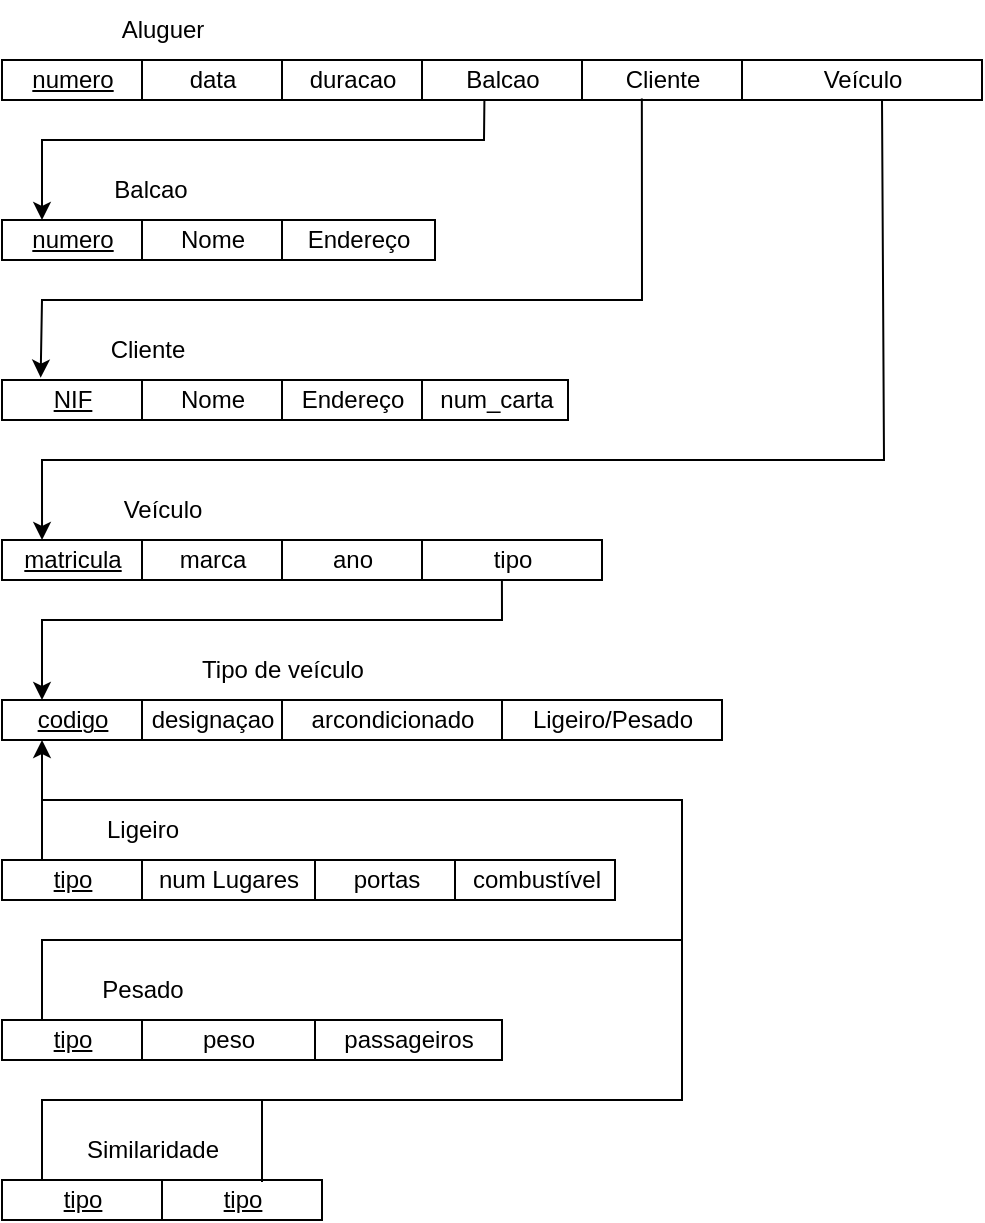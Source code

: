 <mxfile version="21.0.6" type="device"><diagram name="Page-1" id="fc2ac565-0d4e-3f0d-88b0-a54af1634ed7"><mxGraphModel dx="1613" dy="654" grid="1" gridSize="10" guides="1" tooltips="1" connect="0" arrows="1" fold="1" page="1" pageScale="1.5" pageWidth="1169" pageHeight="827" background="none" math="0" shadow="0"><root><mxCell id="0" style=";html=1;"/><mxCell id="1" style=";html=1;" parent="0"/><mxCell id="4" value="&lt;u&gt;NIF&lt;/u&gt;" style="strokeWidth=1;fontStyle=0;html=1;" parent="1" vertex="1"><mxGeometry x="360" y="280" width="70" height="20" as="geometry"/></mxCell><mxCell id="67c90442a009f359-278" value="Nome" style="strokeWidth=1;fontStyle=0;html=1;" parent="1" vertex="1"><mxGeometry x="430" y="280" width="70" height="20" as="geometry"/></mxCell><mxCell id="67c90442a009f359-279" value="Endereço" style="strokeWidth=1;fontStyle=0;html=1;" parent="1" vertex="1"><mxGeometry x="500" y="280" width="70" height="20" as="geometry"/></mxCell><mxCell id="67c90442a009f359-280" value="num_carta" style="strokeWidth=1;fontStyle=0;html=1;" parent="1" vertex="1"><mxGeometry x="570" y="280" width="73" height="20" as="geometry"/></mxCell><mxCell id="e_Lhxt_tIBkK9mQvnait-105" value="&lt;u&gt;numero&lt;/u&gt;" style="strokeWidth=1;fontStyle=0;html=1;" parent="1" vertex="1"><mxGeometry x="360" y="120" width="70" height="20" as="geometry"/></mxCell><mxCell id="e_Lhxt_tIBkK9mQvnait-106" value="data" style="strokeWidth=1;fontStyle=0;html=1;" parent="1" vertex="1"><mxGeometry x="430" y="120" width="70" height="20" as="geometry"/></mxCell><mxCell id="e_Lhxt_tIBkK9mQvnait-107" value="duracao" style="strokeWidth=1;fontStyle=0;html=1;" parent="1" vertex="1"><mxGeometry x="500" y="120" width="70" height="20" as="geometry"/></mxCell><mxCell id="e_Lhxt_tIBkK9mQvnait-108" value="Balcao" style="strokeWidth=1;fontStyle=0;html=1;" parent="1" vertex="1"><mxGeometry x="570" y="120" width="80" height="20" as="geometry"/></mxCell><mxCell id="e_Lhxt_tIBkK9mQvnait-113" value="Cliente" style="strokeWidth=1;fontStyle=0;html=1;" parent="1" vertex="1"><mxGeometry x="650" y="120" width="80" height="20" as="geometry"/></mxCell><mxCell id="e_Lhxt_tIBkK9mQvnait-115" value="Veículo" style="strokeWidth=1;fontStyle=0;html=1;" parent="1" vertex="1"><mxGeometry x="730" y="120" width="120" height="20" as="geometry"/></mxCell><mxCell id="e_Lhxt_tIBkK9mQvnait-128" value="&lt;u&gt;matricula&lt;/u&gt;" style="strokeWidth=1;fontStyle=0;html=1;" parent="1" vertex="1"><mxGeometry x="360" y="360" width="70" height="20" as="geometry"/></mxCell><mxCell id="e_Lhxt_tIBkK9mQvnait-129" value="marca" style="strokeWidth=1;fontStyle=0;html=1;" parent="1" vertex="1"><mxGeometry x="430" y="360" width="70" height="20" as="geometry"/></mxCell><mxCell id="e_Lhxt_tIBkK9mQvnait-130" value="ano" style="strokeWidth=1;fontStyle=0;html=1;" parent="1" vertex="1"><mxGeometry x="500" y="360" width="70" height="20" as="geometry"/></mxCell><mxCell id="e_Lhxt_tIBkK9mQvnait-131" value="tipo" style="strokeWidth=1;fontStyle=0;html=1;" parent="1" vertex="1"><mxGeometry x="570" y="360" width="90" height="20" as="geometry"/></mxCell><mxCell id="e_Lhxt_tIBkK9mQvnait-137" value="&lt;u&gt;codigo&lt;/u&gt;" style="strokeWidth=1;fontStyle=0;html=1;" parent="1" vertex="1"><mxGeometry x="360" y="440" width="70" height="20" as="geometry"/></mxCell><mxCell id="e_Lhxt_tIBkK9mQvnait-138" value="designaçao" style="strokeWidth=1;fontStyle=0;html=1;" parent="1" vertex="1"><mxGeometry x="430" y="440" width="70" height="20" as="geometry"/></mxCell><mxCell id="e_Lhxt_tIBkK9mQvnait-139" value="arcondicionado" style="strokeWidth=1;fontStyle=0;html=1;" parent="1" vertex="1"><mxGeometry x="500" y="440" width="110" height="20" as="geometry"/></mxCell><mxCell id="e_Lhxt_tIBkK9mQvnait-147" value="num Lugares" style="strokeWidth=1;fontStyle=0;html=1;" parent="1" vertex="1"><mxGeometry x="430" y="520" width="86.5" height="20" as="geometry"/></mxCell><mxCell id="e_Lhxt_tIBkK9mQvnait-149" value="portas" style="strokeWidth=1;fontStyle=0;html=1;" parent="1" vertex="1"><mxGeometry x="516.5" y="520" width="70" height="20" as="geometry"/></mxCell><mxCell id="e_Lhxt_tIBkK9mQvnait-150" value="combustível" style="strokeWidth=1;fontStyle=0;html=1;" parent="1" vertex="1"><mxGeometry x="586.5" y="520" width="80" height="20" as="geometry"/></mxCell><mxCell id="e_Lhxt_tIBkK9mQvnait-156" value="peso" style="strokeWidth=1;fontStyle=0;html=1;" parent="1" vertex="1"><mxGeometry x="430" y="600" width="86.5" height="20" as="geometry"/></mxCell><mxCell id="e_Lhxt_tIBkK9mQvnait-157" value="passageiros" style="strokeWidth=1;fontStyle=0;html=1;" parent="1" vertex="1"><mxGeometry x="516.5" y="600" width="93.5" height="20" as="geometry"/></mxCell><mxCell id="e_Lhxt_tIBkK9mQvnait-163" value="&lt;u&gt;numero&lt;/u&gt;" style="strokeWidth=1;fontStyle=0;html=1;" parent="1" vertex="1"><mxGeometry x="360" y="200" width="70" height="20" as="geometry"/></mxCell><mxCell id="e_Lhxt_tIBkK9mQvnait-164" value="Nome" style="strokeWidth=1;fontStyle=0;html=1;" parent="1" vertex="1"><mxGeometry x="430" y="200" width="70" height="20" as="geometry"/></mxCell><mxCell id="e_Lhxt_tIBkK9mQvnait-165" value="Endereço" style="strokeWidth=1;fontStyle=0;html=1;" parent="1" vertex="1"><mxGeometry x="500" y="200" width="76.5" height="20" as="geometry"/></mxCell><mxCell id="e_Lhxt_tIBkK9mQvnait-171" value="" style="endArrow=classic;html=1;rounded=0;exitX=0.39;exitY=1.01;exitDx=0;exitDy=0;exitPerimeter=0;" parent="1" edge="1" source="e_Lhxt_tIBkK9mQvnait-108"><mxGeometry width="50" height="50" relative="1" as="geometry"><mxPoint x="680" y="140" as="sourcePoint"/><mxPoint x="380" y="200" as="targetPoint"/><Array as="points"><mxPoint x="601" y="160"/><mxPoint x="520" y="160"/><mxPoint x="380" y="160"/></Array></mxGeometry></mxCell><mxCell id="e_Lhxt_tIBkK9mQvnait-172" value="" style="endArrow=classic;html=1;rounded=0;entryX=0.276;entryY=-0.059;entryDx=0;entryDy=0;entryPerimeter=0;exitX=0.374;exitY=0.961;exitDx=0;exitDy=0;exitPerimeter=0;" parent="1" edge="1" target="4" source="e_Lhxt_tIBkK9mQvnait-113"><mxGeometry width="50" height="50" relative="1" as="geometry"><mxPoint x="760" y="140" as="sourcePoint"/><mxPoint x="639.923" y="241.18" as="targetPoint"/><Array as="points"><mxPoint x="680" y="240"/><mxPoint x="380" y="240"/></Array></mxGeometry></mxCell><mxCell id="e_Lhxt_tIBkK9mQvnait-173" value="" style="endArrow=classic;html=1;rounded=0;entryX=0.286;entryY=0;entryDx=0;entryDy=0;entryPerimeter=0;exitX=0.493;exitY=1.036;exitDx=0;exitDy=0;exitPerimeter=0;" parent="1" edge="1" target="e_Lhxt_tIBkK9mQvnait-128"><mxGeometry width="50" height="50" relative="1" as="geometry"><mxPoint x="800.0" y="140.0" as="sourcePoint"/><mxPoint x="940.74" y="238.14" as="targetPoint"/><Array as="points"><mxPoint x="801" y="320"/><mxPoint x="380" y="320"/></Array></mxGeometry></mxCell><mxCell id="e_Lhxt_tIBkK9mQvnait-174" value="" style="endArrow=classic;html=1;rounded=0;exitX=0.444;exitY=1;exitDx=0;exitDy=0;exitPerimeter=0;" parent="1" source="e_Lhxt_tIBkK9mQvnait-131" edge="1"><mxGeometry width="50" height="50" relative="1" as="geometry"><mxPoint x="1210.77" y="282.1" as="sourcePoint"/><mxPoint x="380" y="440" as="targetPoint"/><Array as="points"><mxPoint x="610" y="400"/><mxPoint x="380" y="400"/></Array></mxGeometry></mxCell><mxCell id="e_Lhxt_tIBkK9mQvnait-189" value="&lt;u&gt;tipo&lt;/u&gt;" style="strokeWidth=1;fontStyle=0;html=1;" parent="1" vertex="1"><mxGeometry x="360" y="680" width="80" height="20" as="geometry"/></mxCell><mxCell id="e_Lhxt_tIBkK9mQvnait-190" value="&lt;u&gt;tipo&lt;/u&gt;" style="strokeWidth=1;fontStyle=0;html=1;" parent="1" vertex="1"><mxGeometry x="440" y="680" width="80" height="20" as="geometry"/></mxCell><mxCell id="e_Lhxt_tIBkK9mQvnait-195" value="Ligeiro/Pesado" style="strokeWidth=1;fontStyle=0;html=1;" parent="1" vertex="1"><mxGeometry x="610" y="440" width="110" height="20" as="geometry"/></mxCell><mxCell id="e_Lhxt_tIBkK9mQvnait-196" value="&lt;u&gt;tipo&lt;/u&gt;" style="strokeWidth=1;fontStyle=0;html=1;" parent="1" vertex="1"><mxGeometry x="360" y="600" width="70" height="20" as="geometry"/></mxCell><mxCell id="e_Lhxt_tIBkK9mQvnait-197" value="&lt;u&gt;tipo&lt;/u&gt;" style="strokeWidth=1;fontStyle=0;html=1;" parent="1" vertex="1"><mxGeometry x="360" y="520" width="70" height="20" as="geometry"/></mxCell><mxCell id="e_Lhxt_tIBkK9mQvnait-198" value="Cliente" style="text;html=1;strokeColor=none;fillColor=none;align=center;verticalAlign=middle;whiteSpace=wrap;rounded=0;" parent="1" vertex="1"><mxGeometry x="403" y="250" width="60" height="30" as="geometry"/></mxCell><mxCell id="e_Lhxt_tIBkK9mQvnait-199" value="Balcao" style="text;html=1;align=center;verticalAlign=middle;resizable=0;points=[];autosize=1;strokeColor=none;fillColor=none;" parent="1" vertex="1"><mxGeometry x="403.5" y="170" width="60" height="30" as="geometry"/></mxCell><mxCell id="e_Lhxt_tIBkK9mQvnait-200" value="Veículo" style="text;html=1;align=center;verticalAlign=middle;resizable=0;points=[];autosize=1;strokeColor=none;fillColor=none;" parent="1" vertex="1"><mxGeometry x="410" y="330" width="60" height="30" as="geometry"/></mxCell><mxCell id="e_Lhxt_tIBkK9mQvnait-201" value="Aluguer" style="text;html=1;align=center;verticalAlign=middle;resizable=0;points=[];autosize=1;strokeColor=none;fillColor=none;" parent="1" vertex="1"><mxGeometry x="410" y="90" width="60" height="30" as="geometry"/></mxCell><mxCell id="e_Lhxt_tIBkK9mQvnait-202" value="Similaridade" style="text;html=1;align=center;verticalAlign=middle;resizable=0;points=[];autosize=1;strokeColor=none;fillColor=none;" parent="1" vertex="1"><mxGeometry x="390" y="650" width="90" height="30" as="geometry"/></mxCell><mxCell id="e_Lhxt_tIBkK9mQvnait-203" value="Tipo de veículo" style="text;html=1;align=center;verticalAlign=middle;resizable=0;points=[];autosize=1;strokeColor=none;fillColor=none;" parent="1" vertex="1"><mxGeometry x="450" y="410" width="100" height="30" as="geometry"/></mxCell><mxCell id="e_Lhxt_tIBkK9mQvnait-204" value="Ligeiro" style="text;html=1;align=center;verticalAlign=middle;resizable=0;points=[];autosize=1;strokeColor=none;fillColor=none;" parent="1" vertex="1"><mxGeometry x="400" y="490" width="60" height="30" as="geometry"/></mxCell><mxCell id="e_Lhxt_tIBkK9mQvnait-205" value="Pesado" style="text;html=1;align=center;verticalAlign=middle;resizable=0;points=[];autosize=1;strokeColor=none;fillColor=none;" parent="1" vertex="1"><mxGeometry x="400" y="570" width="60" height="30" as="geometry"/></mxCell><mxCell id="h5Mgdt3AZXU0SV71Xcrt-5" value="" style="endArrow=classic;html=1;rounded=0;" edge="1" parent="1"><mxGeometry relative="1" as="geometry"><mxPoint x="380" y="520" as="sourcePoint"/><mxPoint x="380" y="460" as="targetPoint"/></mxGeometry></mxCell><mxCell id="h5Mgdt3AZXU0SV71Xcrt-7" value="" style="endArrow=none;html=1;rounded=0;" edge="1" parent="1"><mxGeometry width="50" height="50" relative="1" as="geometry"><mxPoint x="380" y="600" as="sourcePoint"/><mxPoint x="380" y="490" as="targetPoint"/><Array as="points"><mxPoint x="380" y="560"/><mxPoint x="700" y="560"/><mxPoint x="700" y="490"/></Array></mxGeometry></mxCell><mxCell id="h5Mgdt3AZXU0SV71Xcrt-8" value="" style="endArrow=none;html=1;rounded=0;" edge="1" parent="1"><mxGeometry width="50" height="50" relative="1" as="geometry"><mxPoint x="380" y="680" as="sourcePoint"/><mxPoint x="700" y="560" as="targetPoint"/><Array as="points"><mxPoint x="380" y="640"/><mxPoint x="700" y="640"/></Array></mxGeometry></mxCell><mxCell id="h5Mgdt3AZXU0SV71Xcrt-9" value="" style="endArrow=none;html=1;rounded=0;" edge="1" parent="1"><mxGeometry width="50" height="50" relative="1" as="geometry"><mxPoint x="490" y="681" as="sourcePoint"/><mxPoint x="490" y="640" as="targetPoint"/></mxGeometry></mxCell></root></mxGraphModel></diagram></mxfile>